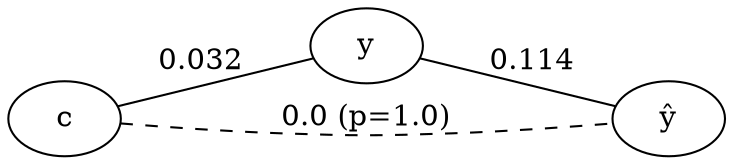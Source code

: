 graph {
	rankdir=LR
	c [label=c]
	y [label=y]
	yhat [label=<y&#770;>]
	c -- yhat [label="0.0 (p=1.0)" style=dashed]
	c -- y [label=0.032]
	y -- yhat [label=0.114]
}
